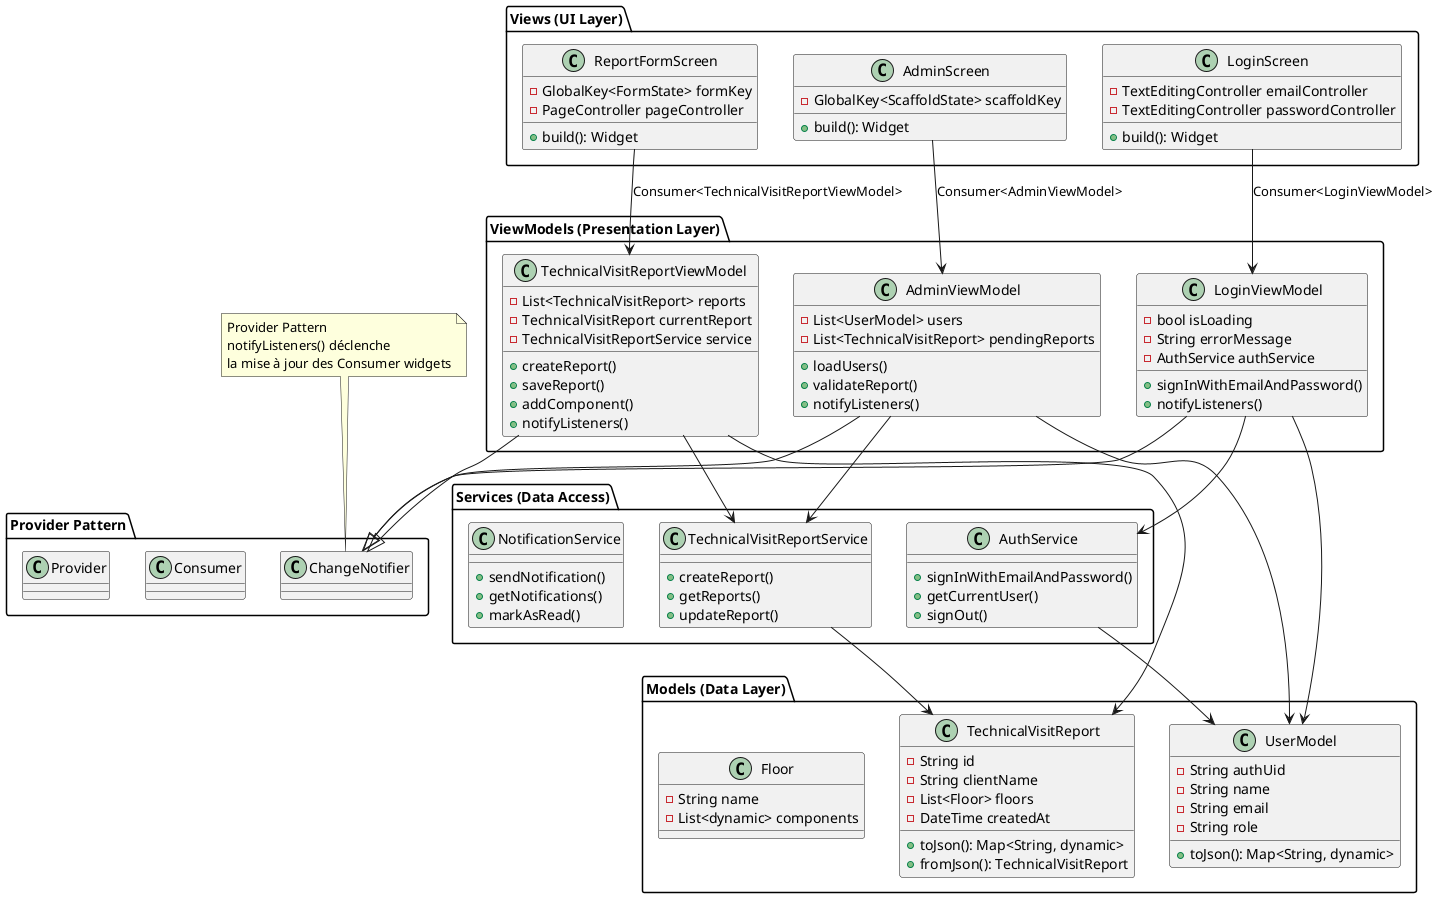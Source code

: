 @startuml KONY_MVVM_Architecture

package "Views (UI Layer)" {
  class LoginScreen {
    - TextEditingController emailController
    - TextEditingController passwordController
    + build(): Widget
  }
  
  class ReportFormScreen {
    - GlobalKey<FormState> formKey
    - PageController pageController
    + build(): Widget
  }
  
  class AdminScreen {
    - GlobalKey<ScaffoldState> scaffoldKey
    + build(): Widget
  }
}

package "ViewModels (Presentation Layer)" {
  class LoginViewModel {
    - bool isLoading
    - String errorMessage
    - AuthService authService
    + signInWithEmailAndPassword()
    + notifyListeners()
  }
  
  class TechnicalVisitReportViewModel {
    - List<TechnicalVisitReport> reports
    - TechnicalVisitReport currentReport
    - TechnicalVisitReportService service
    + createReport()
    + saveReport()
    + addComponent()
    + notifyListeners()
  }
  
  class AdminViewModel {
    - List<UserModel> users
    - List<TechnicalVisitReport> pendingReports
    + loadUsers()
    + validateReport()
    + notifyListeners()
  }
}

package "Models (Data Layer)" {
  class TechnicalVisitReport {
    - String id
    - String clientName
    - List<Floor> floors
    - DateTime createdAt
    + toJson(): Map<String, dynamic>
    + fromJson(): TechnicalVisitReport
  }
  
  class UserModel {
    - String authUid
    - String name
    - String email
    - String role
    + toJson(): Map<String, dynamic>
  }
  
  class Floor {
    - String name
    - List<dynamic> components
  }
}

package "Services (Data Access)" {
  class AuthService {
    + signInWithEmailAndPassword()
    + getCurrentUser()
    + signOut()
  }
  
  class TechnicalVisitReportService {
    + createReport()
    + getReports()
    + updateReport()
  }
  
  class NotificationService {
    + sendNotification()
    + getNotifications()
    + markAsRead()
  }
}

package "Provider Pattern" {
  class ChangeNotifier
  class Consumer
  class Provider
}

' Relations
LoginScreen --> LoginViewModel : Consumer<LoginViewModel>
ReportFormScreen --> TechnicalVisitReportViewModel : Consumer<TechnicalVisitReportViewModel>
AdminScreen --> AdminViewModel : Consumer<AdminViewModel>

LoginViewModel --> AuthService
LoginViewModel --> UserModel
LoginViewModel --|> ChangeNotifier

TechnicalVisitReportViewModel --> TechnicalVisitReportService
TechnicalVisitReportViewModel --> TechnicalVisitReport
TechnicalVisitReportViewModel --|> ChangeNotifier

AdminViewModel --> TechnicalVisitReportService
AdminViewModel --> UserModel
AdminViewModel --|> ChangeNotifier

TechnicalVisitReportService --> TechnicalVisitReport
AuthService --> UserModel

note top of ChangeNotifier : Provider Pattern\nnotifyListeners() déclenche\nla mise à jour des Consumer widgets

@enduml